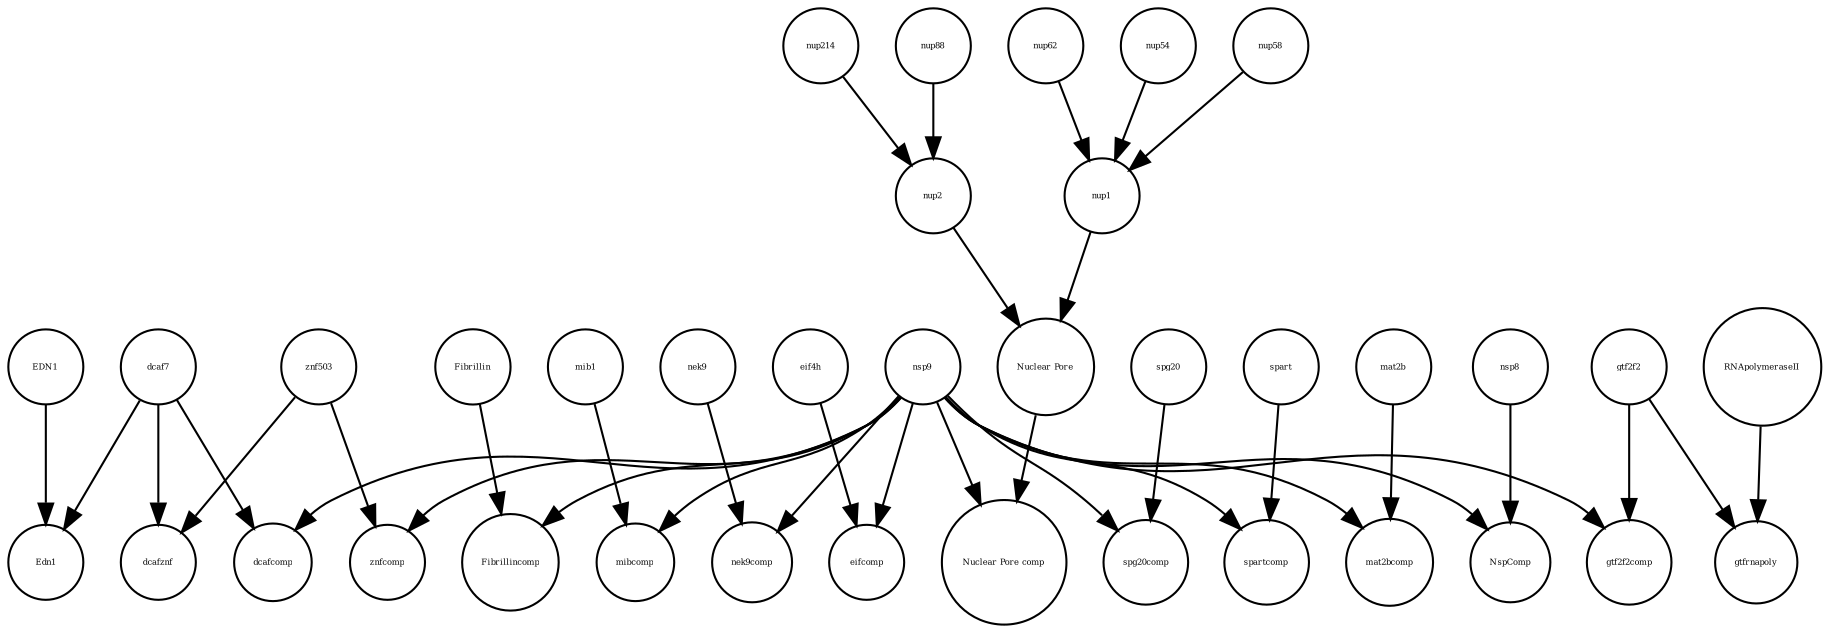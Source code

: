 strict digraph  {
dcaf7 [annotation=urn_miriam_uniprot_P61962, bipartite=0, cls=macromolecule, fontsize=4, label=dcaf7, shape=circle];
nup62 [annotation=urn_miriam_uniprot_P37198, bipartite=0, cls=macromolecule, fontsize=4, label=nup62, shape=circle];
Fibrillincomp [annotation="", bipartite=0, cls=complex, fontsize=4, label=Fibrillincomp, shape=circle];
"Nuclear Pore" [annotation="", bipartite=0, cls=complex, fontsize=4, label="Nuclear Pore", shape=circle];
mibcomp [annotation="", bipartite=0, cls=complex, fontsize=4, label=mibcomp, shape=circle];
Fibrillin [annotation="", bipartite=0, cls=complex, fontsize=4, label=Fibrillin, shape=circle];
nsp9 [annotation=urn_miriam_uniprot_P0DTD1, bipartite=0, cls=macromolecule, fontsize=4, label=nsp9, shape=circle];
nek9comp [annotation="", bipartite=0, cls=complex, fontsize=4, label=nek9comp, shape=circle];
nup2 [annotation="", bipartite=0, cls=complex, fontsize=4, label=nup2, shape=circle];
gtf2f2 [annotation=urn_miriam_uniprot_P13984, bipartite=0, cls=macromolecule, fontsize=4, label=gtf2f2, shape=circle];
nek9 [annotation=urn_miriam_uniprot_Q8TD19, bipartite=0, cls=macromolecule, fontsize=4, label=nek9, shape=circle];
eifcomp [annotation="", bipartite=0, cls=complex, fontsize=4, label=eifcomp, shape=circle];
gtfrnapoly [annotation="", bipartite=0, cls=complex, fontsize=4, label=gtfrnapoly, shape=circle];
"Nuclear Pore comp" [annotation="", bipartite=0, cls=complex, fontsize=4, label="Nuclear Pore comp", shape=circle];
Edn1 [annotation="", bipartite=0, cls="nucleic acid feature", fontsize=4, label=Edn1, shape=circle];
spg20comp [annotation="", bipartite=0, cls=complex, fontsize=4, label=spg20comp, shape=circle];
znf503 [annotation=urn_miriam_uniprot_Q96F45, bipartite=0, cls=macromolecule, fontsize=4, label=znf503, shape=circle];
spartcomp [annotation="", bipartite=0, cls=complex, fontsize=4, label=spartcomp, shape=circle];
gtf2f2comp [annotation="", bipartite=0, cls=complex, fontsize=4, label=gtf2f2comp, shape=circle];
EDN1 [annotation="", bipartite=0, cls="nucleic acid feature", fontsize=4, label=EDN1, shape=circle];
nup54 [annotation=urn_miriam_uniprot_Q7Z3B4, bipartite=0, cls=macromolecule, fontsize=4, label=nup54, shape=circle];
nup88 [annotation=urn_miriam_uniprot_Q99567, bipartite=0, cls=macromolecule, fontsize=4, label=nup88, shape=circle];
mat2b [annotation=urn_miriam_uniprot_Q9NZL9, bipartite=0, cls=macromolecule, fontsize=4, label=mat2b, shape=circle];
RNApolymeraseII [annotation=urn_miriam_uniprot_P30876, bipartite=0, cls=macromolecule, fontsize=4, label=RNApolymeraseII, shape=circle];
nsp8 [annotation=urn_miriam_uniprot_P0DTD1, bipartite=0, cls=macromolecule, fontsize=4, label=nsp8, shape=circle];
dcafcomp [annotation="", bipartite=0, cls=complex, fontsize=4, label=dcafcomp, shape=circle];
mat2bcomp [annotation="", bipartite=0, cls=complex, fontsize=4, label=mat2bcomp, shape=circle];
znfcomp [annotation="", bipartite=0, cls=complex, fontsize=4, label=znfcomp, shape=circle];
mib1 [annotation=urn_miriam_uniprot_Q86YT6, bipartite=0, cls=macromolecule, fontsize=4, label=mib1, shape=circle];
nup214 [annotation=urn_miriam_uniprot_P35658, bipartite=0, cls=macromolecule, fontsize=4, label=nup214, shape=circle];
eif4h [annotation=urn_miriam_uniprot_Q15056, bipartite=0, cls=macromolecule, fontsize=4, label=eif4h, shape=circle];
NspComp [annotation="", bipartite=0, cls=complex, fontsize=4, label=NspComp, shape=circle];
nup1 [annotation="", bipartite=0, cls=complex, fontsize=4, label=nup1, shape=circle];
nup58 [annotation=urn_miriam_uniprot_Q9BVL2, bipartite=0, cls=macromolecule, fontsize=4, label=nup58, shape=circle];
spg20 [annotation="", bipartite=0, cls=macromolecule, fontsize=4, label=spg20, shape=circle];
dcafznf [annotation="", bipartite=0, cls=complex, fontsize=4, label=dcafznf, shape=circle];
spart [annotation=urn_miriam_uniprot_Q8N0X7, bipartite=0, cls=macromolecule, fontsize=4, label=spart, shape=circle];
dcaf7 -> dcafznf  [annotation="", interaction_type=production];
dcaf7 -> dcafcomp  [annotation="", interaction_type=production];
dcaf7 -> Edn1  [annotation=urn_miriam_pubmed_27880803, interaction_type=catalysis];
nup62 -> nup1  [annotation="", interaction_type=production];
"Nuclear Pore" -> "Nuclear Pore comp"  [annotation="", interaction_type=production];
Fibrillin -> Fibrillincomp  [annotation="", interaction_type=production];
nsp9 -> nek9comp  [annotation="", interaction_type=production];
nsp9 -> mat2bcomp  [annotation="", interaction_type=production];
nsp9 -> spg20comp  [annotation="", interaction_type=production];
nsp9 -> eifcomp  [annotation="", interaction_type=production];
nsp9 -> znfcomp  [annotation="", interaction_type=production];
nsp9 -> spartcomp  [annotation="", interaction_type=production];
nsp9 -> dcafcomp  [annotation="", interaction_type=production];
nsp9 -> gtf2f2comp  [annotation="", interaction_type=production];
nsp9 -> "Nuclear Pore comp"  [annotation="", interaction_type=production];
nsp9 -> mibcomp  [annotation="", interaction_type=production];
nsp9 -> Fibrillincomp  [annotation="", interaction_type=production];
nsp9 -> NspComp  [annotation="", interaction_type=production];
nup2 -> "Nuclear Pore"  [annotation="", interaction_type=production];
gtf2f2 -> gtfrnapoly  [annotation="", interaction_type=production];
gtf2f2 -> gtf2f2comp  [annotation="", interaction_type=production];
nek9 -> nek9comp  [annotation="", interaction_type=production];
znf503 -> dcafznf  [annotation="", interaction_type=production];
znf503 -> znfcomp  [annotation="", interaction_type=production];
EDN1 -> Edn1  [annotation="", interaction_type=production];
nup54 -> nup1  [annotation="", interaction_type=production];
nup88 -> nup2  [annotation="", interaction_type=production];
mat2b -> mat2bcomp  [annotation="", interaction_type=production];
RNApolymeraseII -> gtfrnapoly  [annotation="", interaction_type=production];
nsp8 -> NspComp  [annotation="", interaction_type=production];
mib1 -> mibcomp  [annotation="", interaction_type=production];
nup214 -> nup2  [annotation="", interaction_type=production];
eif4h -> eifcomp  [annotation="", interaction_type=production];
nup1 -> "Nuclear Pore"  [annotation="", interaction_type=production];
nup58 -> nup1  [annotation="", interaction_type=production];
spg20 -> spg20comp  [annotation="", interaction_type=production];
spart -> spartcomp  [annotation="", interaction_type=production];
}
